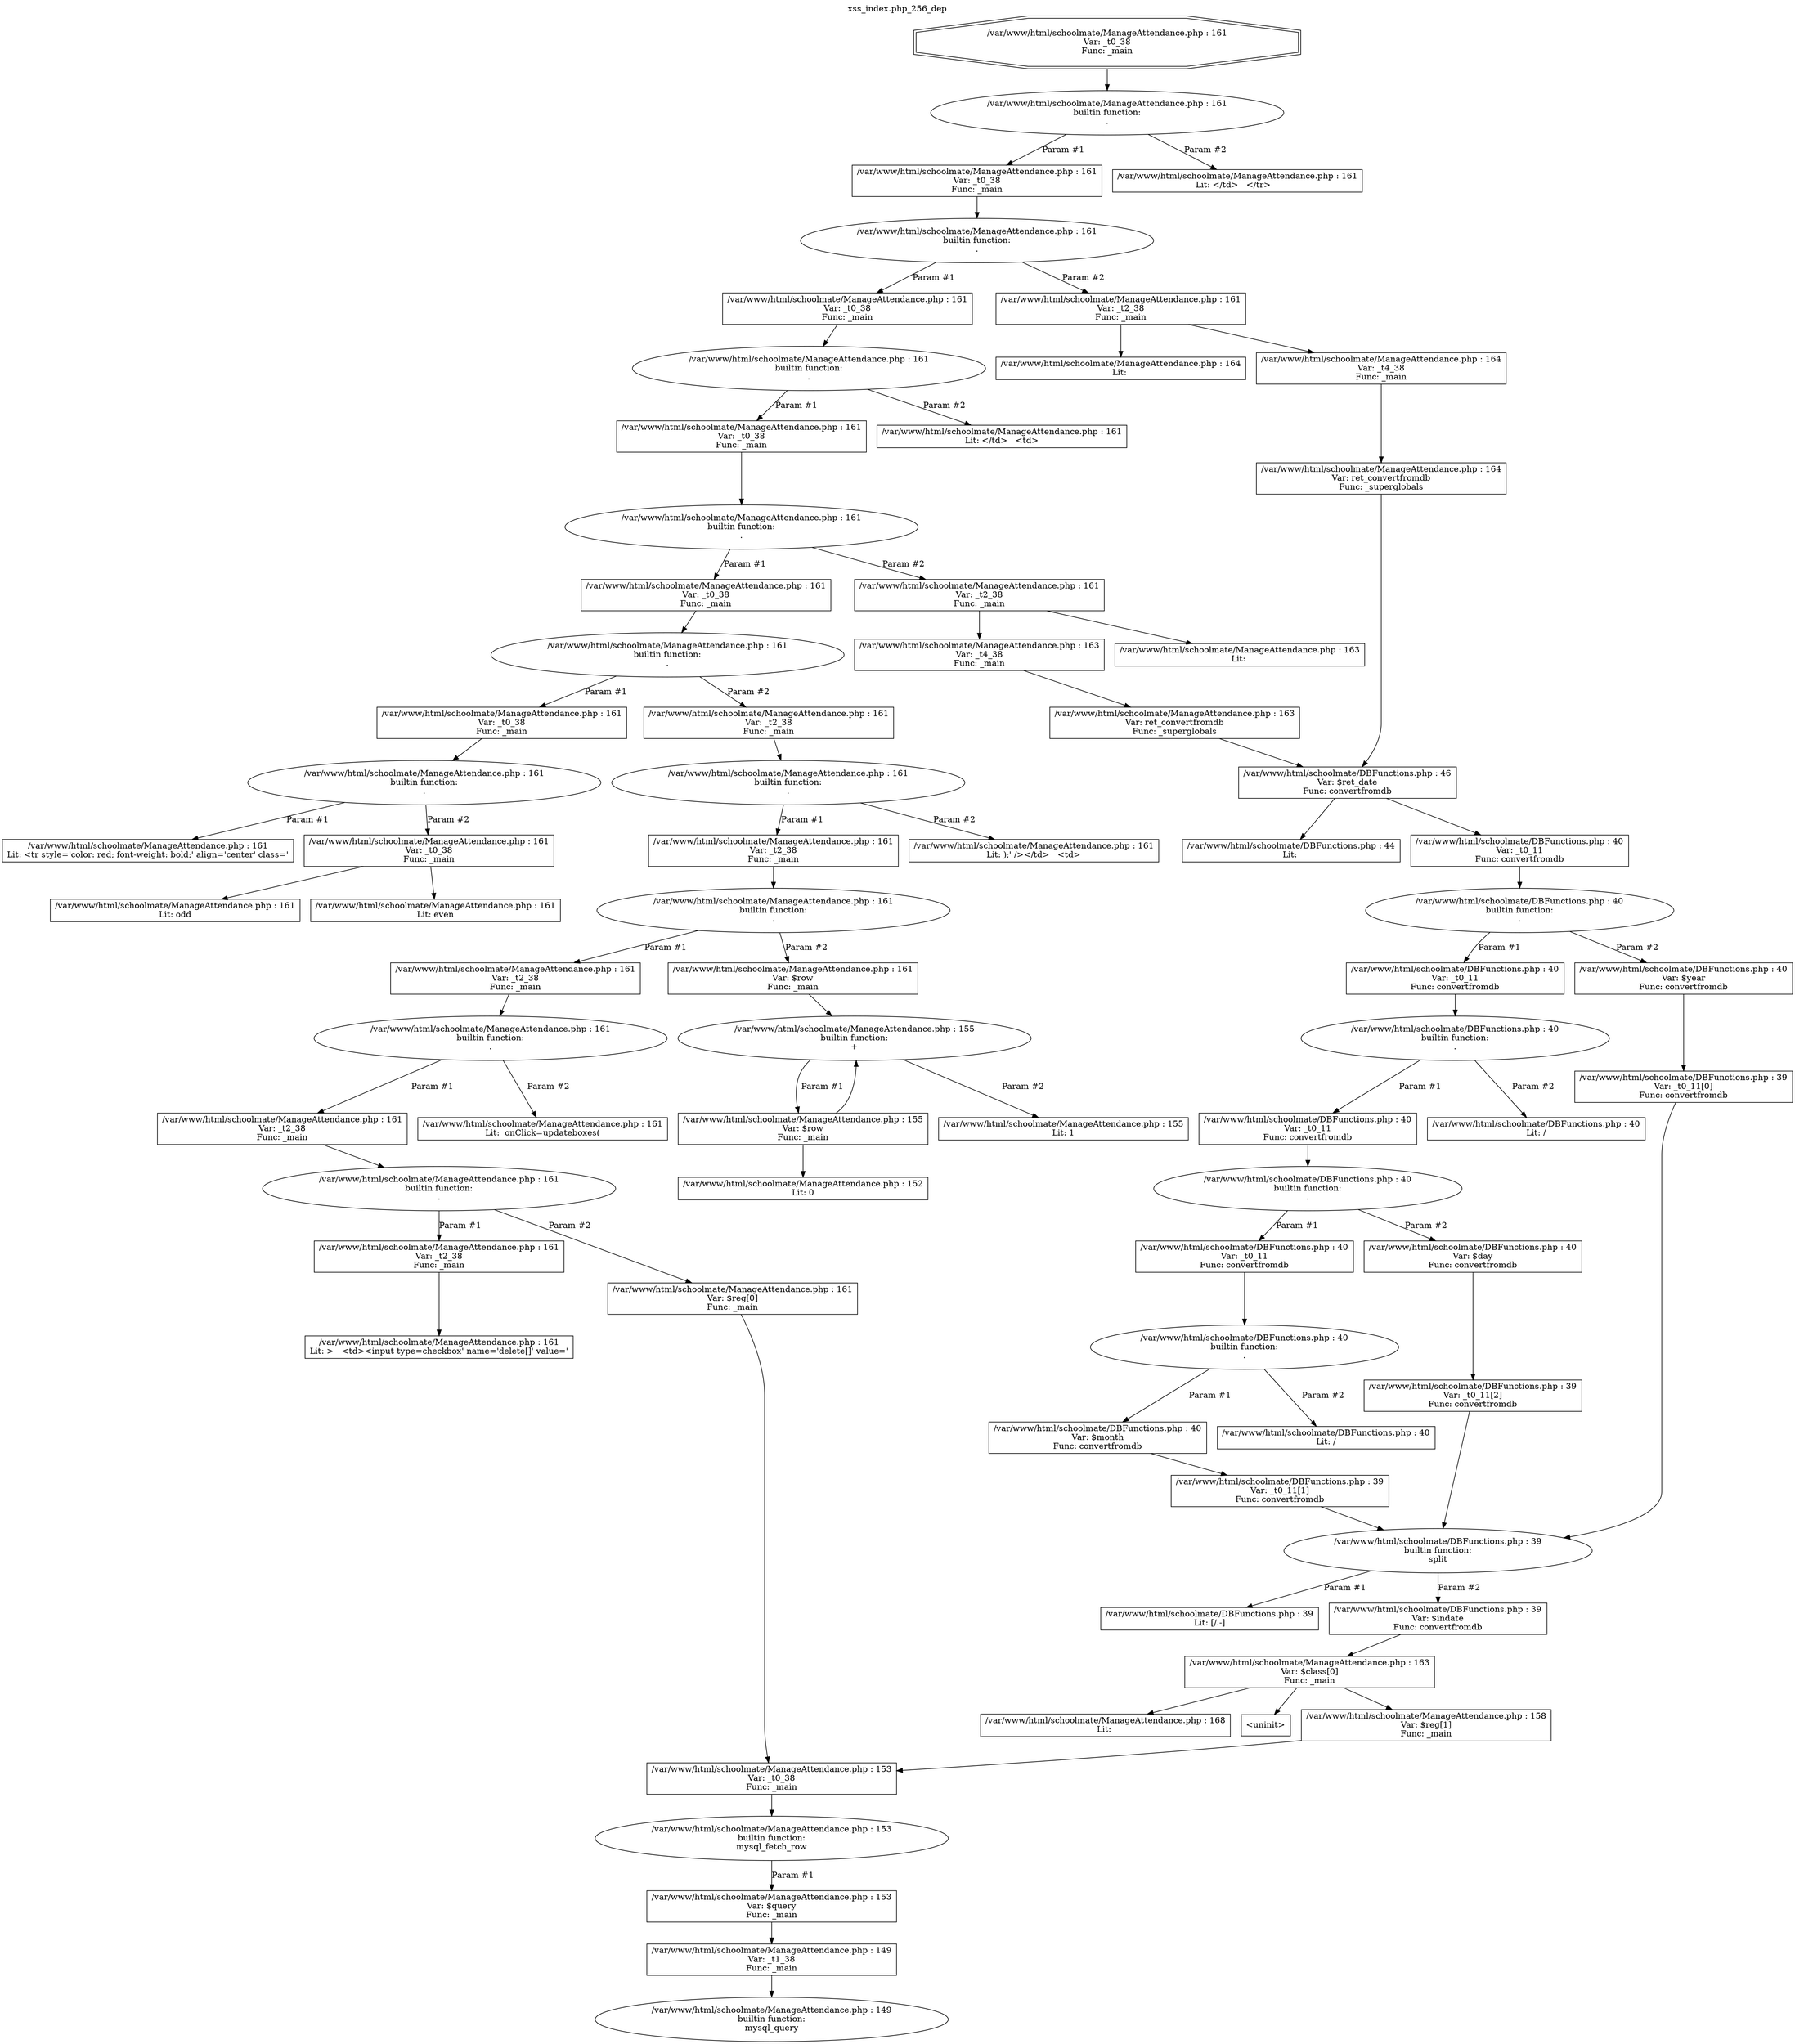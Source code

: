 digraph cfg {
  label="xss_index.php_256_dep";
  labelloc=t;
  n1 [shape=doubleoctagon, label="/var/www/html/schoolmate/ManageAttendance.php : 161\nVar: _t0_38\nFunc: _main\n"];
  n2 [shape=ellipse, label="/var/www/html/schoolmate/ManageAttendance.php : 161\nbuiltin function:\n.\n"];
  n3 [shape=box, label="/var/www/html/schoolmate/ManageAttendance.php : 161\nVar: _t0_38\nFunc: _main\n"];
  n4 [shape=ellipse, label="/var/www/html/schoolmate/ManageAttendance.php : 161\nbuiltin function:\n.\n"];
  n5 [shape=box, label="/var/www/html/schoolmate/ManageAttendance.php : 161\nVar: _t0_38\nFunc: _main\n"];
  n6 [shape=ellipse, label="/var/www/html/schoolmate/ManageAttendance.php : 161\nbuiltin function:\n.\n"];
  n7 [shape=box, label="/var/www/html/schoolmate/ManageAttendance.php : 161\nVar: _t0_38\nFunc: _main\n"];
  n8 [shape=ellipse, label="/var/www/html/schoolmate/ManageAttendance.php : 161\nbuiltin function:\n.\n"];
  n9 [shape=box, label="/var/www/html/schoolmate/ManageAttendance.php : 161\nVar: _t0_38\nFunc: _main\n"];
  n10 [shape=ellipse, label="/var/www/html/schoolmate/ManageAttendance.php : 161\nbuiltin function:\n.\n"];
  n11 [shape=box, label="/var/www/html/schoolmate/ManageAttendance.php : 161\nVar: _t0_38\nFunc: _main\n"];
  n12 [shape=ellipse, label="/var/www/html/schoolmate/ManageAttendance.php : 161\nbuiltin function:\n.\n"];
  n13 [shape=box, label="/var/www/html/schoolmate/ManageAttendance.php : 161\nLit: <tr style='color: red; font-weight: bold;' align='center' class='\n"];
  n14 [shape=box, label="/var/www/html/schoolmate/ManageAttendance.php : 161\nVar: _t0_38\nFunc: _main\n"];
  n15 [shape=box, label="/var/www/html/schoolmate/ManageAttendance.php : 161\nLit: odd\n"];
  n16 [shape=box, label="/var/www/html/schoolmate/ManageAttendance.php : 161\nLit: even\n"];
  n17 [shape=box, label="/var/www/html/schoolmate/ManageAttendance.php : 161\nVar: _t2_38\nFunc: _main\n"];
  n18 [shape=ellipse, label="/var/www/html/schoolmate/ManageAttendance.php : 161\nbuiltin function:\n.\n"];
  n19 [shape=box, label="/var/www/html/schoolmate/ManageAttendance.php : 161\nVar: _t2_38\nFunc: _main\n"];
  n20 [shape=ellipse, label="/var/www/html/schoolmate/ManageAttendance.php : 161\nbuiltin function:\n.\n"];
  n21 [shape=box, label="/var/www/html/schoolmate/ManageAttendance.php : 161\nVar: _t2_38\nFunc: _main\n"];
  n22 [shape=ellipse, label="/var/www/html/schoolmate/ManageAttendance.php : 161\nbuiltin function:\n.\n"];
  n23 [shape=box, label="/var/www/html/schoolmate/ManageAttendance.php : 161\nVar: _t2_38\nFunc: _main\n"];
  n24 [shape=ellipse, label="/var/www/html/schoolmate/ManageAttendance.php : 161\nbuiltin function:\n.\n"];
  n25 [shape=box, label="/var/www/html/schoolmate/ManageAttendance.php : 161\nVar: _t2_38\nFunc: _main\n"];
  n26 [shape=box, label="/var/www/html/schoolmate/ManageAttendance.php : 161\nLit: >   <td><input type=checkbox' name='delete[]' value='\n"];
  n27 [shape=box, label="/var/www/html/schoolmate/ManageAttendance.php : 161\nVar: $reg[0]\nFunc: _main\n"];
  n28 [shape=box, label="/var/www/html/schoolmate/ManageAttendance.php : 153\nVar: _t0_38\nFunc: _main\n"];
  n29 [shape=ellipse, label="/var/www/html/schoolmate/ManageAttendance.php : 153\nbuiltin function:\nmysql_fetch_row\n"];
  n30 [shape=box, label="/var/www/html/schoolmate/ManageAttendance.php : 153\nVar: $query\nFunc: _main\n"];
  n31 [shape=box, label="/var/www/html/schoolmate/ManageAttendance.php : 149\nVar: _t1_38\nFunc: _main\n"];
  n32 [shape=ellipse, label="/var/www/html/schoolmate/ManageAttendance.php : 149\nbuiltin function:\nmysql_query\n"];
  n33 [shape=box, label="/var/www/html/schoolmate/ManageAttendance.php : 161\nLit:  onClick=updateboxes(\n"];
  n34 [shape=box, label="/var/www/html/schoolmate/ManageAttendance.php : 161\nVar: $row\nFunc: _main\n"];
  n35 [shape=ellipse, label="/var/www/html/schoolmate/ManageAttendance.php : 155\nbuiltin function:\n+\n"];
  n36 [shape=box, label="/var/www/html/schoolmate/ManageAttendance.php : 155\nVar: $row\nFunc: _main\n"];
  n37 [shape=box, label="/var/www/html/schoolmate/ManageAttendance.php : 152\nLit: 0\n"];
  n38 [shape=box, label="/var/www/html/schoolmate/ManageAttendance.php : 155\nLit: 1\n"];
  n39 [shape=box, label="/var/www/html/schoolmate/ManageAttendance.php : 161\nLit: );' /></td>   <td>\n"];
  n40 [shape=box, label="/var/www/html/schoolmate/ManageAttendance.php : 161\nVar: _t2_38\nFunc: _main\n"];
  n41 [shape=box, label="/var/www/html/schoolmate/ManageAttendance.php : 163\nVar: _t4_38\nFunc: _main\n"];
  n42 [shape=box, label="/var/www/html/schoolmate/ManageAttendance.php : 163\nVar: ret_convertfromdb\nFunc: _superglobals\n"];
  n43 [shape=box, label="/var/www/html/schoolmate/DBFunctions.php : 46\nVar: $ret_date\nFunc: convertfromdb\n"];
  n44 [shape=box, label="/var/www/html/schoolmate/DBFunctions.php : 44\nLit: \n"];
  n45 [shape=box, label="/var/www/html/schoolmate/DBFunctions.php : 40\nVar: _t0_11\nFunc: convertfromdb\n"];
  n46 [shape=ellipse, label="/var/www/html/schoolmate/DBFunctions.php : 40\nbuiltin function:\n.\n"];
  n47 [shape=box, label="/var/www/html/schoolmate/DBFunctions.php : 40\nVar: _t0_11\nFunc: convertfromdb\n"];
  n48 [shape=ellipse, label="/var/www/html/schoolmate/DBFunctions.php : 40\nbuiltin function:\n.\n"];
  n49 [shape=box, label="/var/www/html/schoolmate/DBFunctions.php : 40\nVar: _t0_11\nFunc: convertfromdb\n"];
  n50 [shape=ellipse, label="/var/www/html/schoolmate/DBFunctions.php : 40\nbuiltin function:\n.\n"];
  n51 [shape=box, label="/var/www/html/schoolmate/DBFunctions.php : 40\nVar: _t0_11\nFunc: convertfromdb\n"];
  n52 [shape=ellipse, label="/var/www/html/schoolmate/DBFunctions.php : 40\nbuiltin function:\n.\n"];
  n53 [shape=box, label="/var/www/html/schoolmate/DBFunctions.php : 40\nVar: $month\nFunc: convertfromdb\n"];
  n54 [shape=box, label="/var/www/html/schoolmate/DBFunctions.php : 39\nVar: _t0_11[1]\nFunc: convertfromdb\n"];
  n55 [shape=ellipse, label="/var/www/html/schoolmate/DBFunctions.php : 39\nbuiltin function:\nsplit\n"];
  n56 [shape=box, label="/var/www/html/schoolmate/DBFunctions.php : 39\nLit: [/.-]\n"];
  n57 [shape=box, label="/var/www/html/schoolmate/DBFunctions.php : 39\nVar: $indate\nFunc: convertfromdb\n"];
  n58 [shape=box, label="/var/www/html/schoolmate/ManageAttendance.php : 163\nVar: $class[0]\nFunc: _main\n"];
  n59 [shape=box, label="/var/www/html/schoolmate/ManageAttendance.php : 168\nLit: \n"];
  n60 [shape=box, label="<uninit>"];
  n61 [shape=box, label="/var/www/html/schoolmate/ManageAttendance.php : 158\nVar: $reg[1]\nFunc: _main\n"];
  n62 [shape=box, label="/var/www/html/schoolmate/DBFunctions.php : 40\nLit: /\n"];
  n63 [shape=box, label="/var/www/html/schoolmate/DBFunctions.php : 40\nVar: $day\nFunc: convertfromdb\n"];
  n64 [shape=box, label="/var/www/html/schoolmate/DBFunctions.php : 39\nVar: _t0_11[2]\nFunc: convertfromdb\n"];
  n65 [shape=box, label="/var/www/html/schoolmate/DBFunctions.php : 40\nLit: /\n"];
  n66 [shape=box, label="/var/www/html/schoolmate/DBFunctions.php : 40\nVar: $year\nFunc: convertfromdb\n"];
  n67 [shape=box, label="/var/www/html/schoolmate/DBFunctions.php : 39\nVar: _t0_11[0]\nFunc: convertfromdb\n"];
  n68 [shape=box, label="/var/www/html/schoolmate/ManageAttendance.php : 163\nLit: \n"];
  n69 [shape=box, label="/var/www/html/schoolmate/ManageAttendance.php : 161\nLit: </td>   <td>\n"];
  n70 [shape=box, label="/var/www/html/schoolmate/ManageAttendance.php : 161\nVar: _t2_38\nFunc: _main\n"];
  n71 [shape=box, label="/var/www/html/schoolmate/ManageAttendance.php : 164\nLit: \n"];
  n72 [shape=box, label="/var/www/html/schoolmate/ManageAttendance.php : 164\nVar: _t4_38\nFunc: _main\n"];
  n73 [shape=box, label="/var/www/html/schoolmate/ManageAttendance.php : 164\nVar: ret_convertfromdb\nFunc: _superglobals\n"];
  n74 [shape=box, label="/var/www/html/schoolmate/ManageAttendance.php : 161\nLit: </td>   </tr>   \n"];
  n1 -> n2;
  n3 -> n4;
  n5 -> n6;
  n7 -> n8;
  n9 -> n10;
  n11 -> n12;
  n12 -> n13[label="Param #1"];
  n12 -> n14[label="Param #2"];
  n14 -> n15;
  n14 -> n16;
  n10 -> n11[label="Param #1"];
  n10 -> n17[label="Param #2"];
  n17 -> n18;
  n19 -> n20;
  n21 -> n22;
  n23 -> n24;
  n25 -> n26;
  n24 -> n25[label="Param #1"];
  n24 -> n27[label="Param #2"];
  n28 -> n29;
  n31 -> n32;
  n30 -> n31;
  n29 -> n30[label="Param #1"];
  n27 -> n28;
  n22 -> n23[label="Param #1"];
  n22 -> n33[label="Param #2"];
  n20 -> n21[label="Param #1"];
  n20 -> n34[label="Param #2"];
  n34 -> n35;
  n36 -> n35;
  n36 -> n37;
  n35 -> n36[label="Param #1"];
  n35 -> n38[label="Param #2"];
  n18 -> n19[label="Param #1"];
  n18 -> n39[label="Param #2"];
  n8 -> n9[label="Param #1"];
  n8 -> n40[label="Param #2"];
  n43 -> n44;
  n43 -> n45;
  n45 -> n46;
  n47 -> n48;
  n49 -> n50;
  n51 -> n52;
  n54 -> n55;
  n55 -> n56[label="Param #1"];
  n55 -> n57[label="Param #2"];
  n58 -> n59;
  n58 -> n60;
  n58 -> n61;
  n61 -> n28;
  n57 -> n58;
  n53 -> n54;
  n52 -> n53[label="Param #1"];
  n52 -> n62[label="Param #2"];
  n50 -> n51[label="Param #1"];
  n50 -> n63[label="Param #2"];
  n64 -> n55;
  n63 -> n64;
  n48 -> n49[label="Param #1"];
  n48 -> n65[label="Param #2"];
  n46 -> n47[label="Param #1"];
  n46 -> n66[label="Param #2"];
  n67 -> n55;
  n66 -> n67;
  n42 -> n43;
  n41 -> n42;
  n40 -> n41;
  n40 -> n68;
  n6 -> n7[label="Param #1"];
  n6 -> n69[label="Param #2"];
  n4 -> n5[label="Param #1"];
  n4 -> n70[label="Param #2"];
  n70 -> n71;
  n70 -> n72;
  n73 -> n43;
  n72 -> n73;
  n2 -> n3[label="Param #1"];
  n2 -> n74[label="Param #2"];
}
